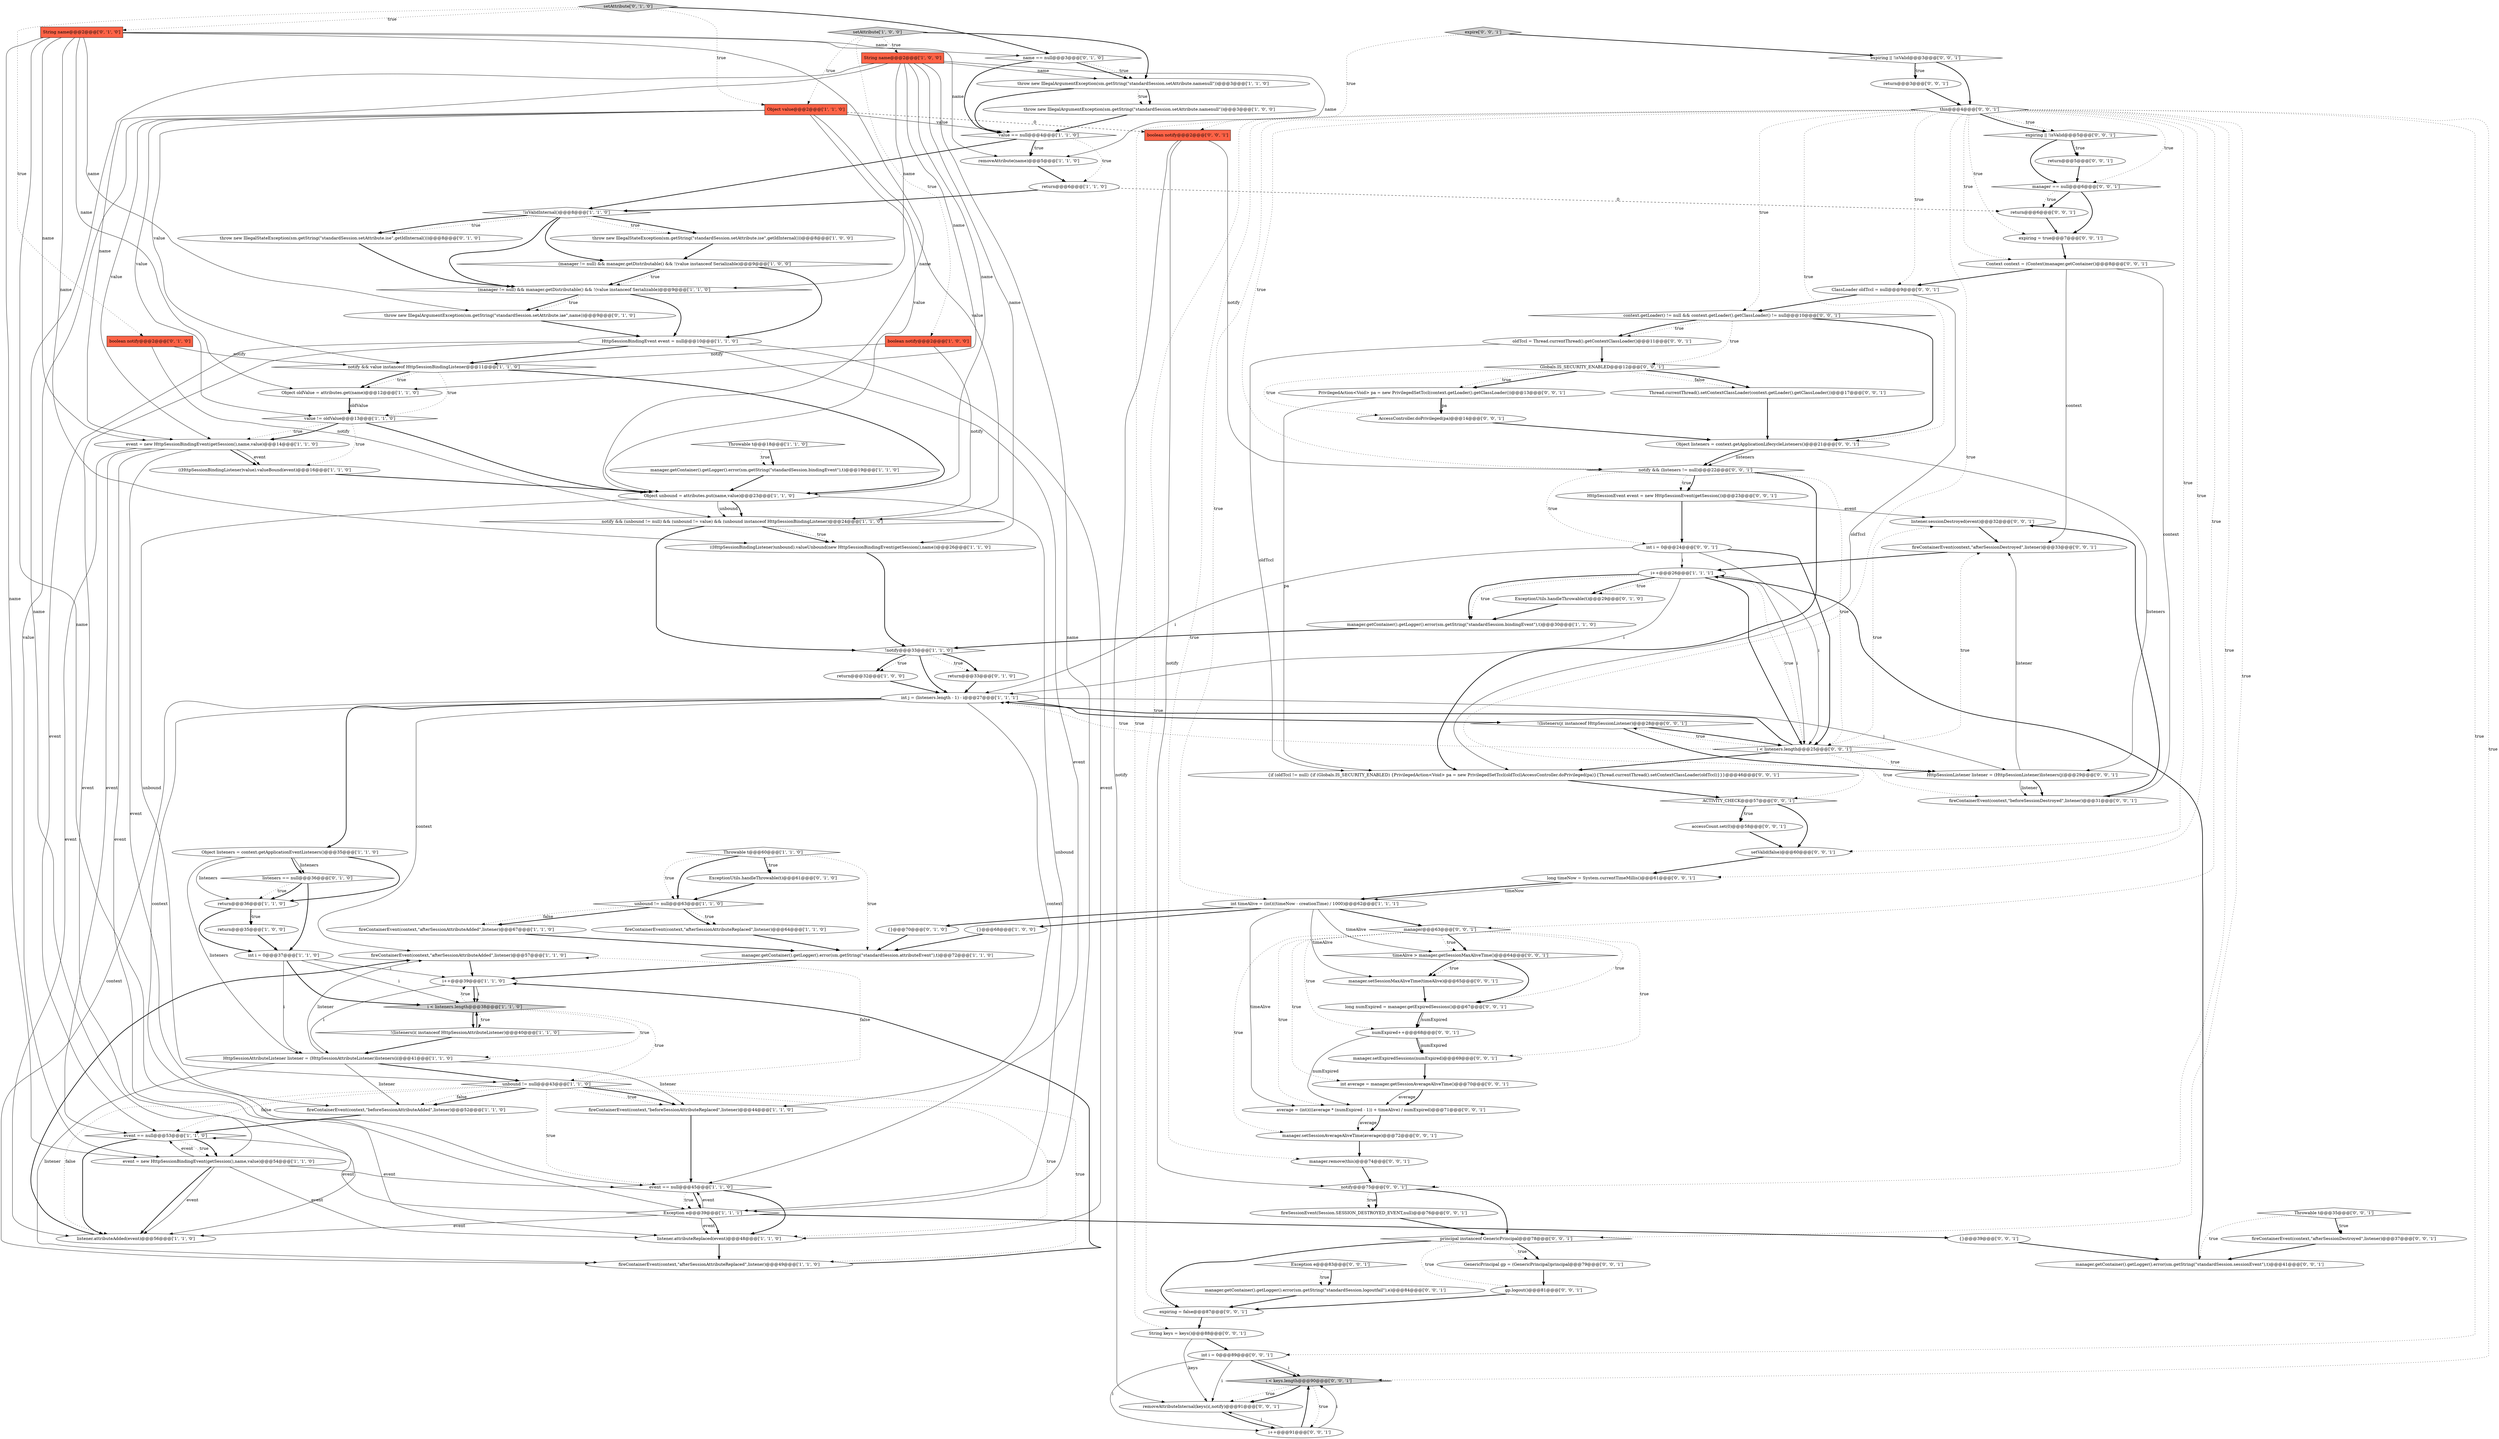 digraph {
74 [style = filled, label = "boolean notify@@@2@@@['0', '0', '1']", fillcolor = tomato, shape = box image = "AAA0AAABBB3BBB"];
108 [style = filled, label = "expiring || !isValid@@@5@@@['0', '0', '1']", fillcolor = white, shape = diamond image = "AAA0AAABBB3BBB"];
6 [style = filled, label = "((HttpSessionBindingListener)value).valueBound(event)@@@16@@@['1', '1', '0']", fillcolor = white, shape = ellipse image = "AAA0AAABBB1BBB"];
112 [style = filled, label = "expiring = true@@@7@@@['0', '0', '1']", fillcolor = white, shape = ellipse image = "AAA0AAABBB3BBB"];
91 [style = filled, label = "context.getLoader() != null && context.getLoader().getClassLoader() != null@@@10@@@['0', '0', '1']", fillcolor = white, shape = diamond image = "AAA0AAABBB3BBB"];
25 [style = filled, label = "manager.getContainer().getLogger().error(sm.getString(\"standardSession.bindingEvent\"),t)@@@19@@@['1', '1', '0']", fillcolor = white, shape = ellipse image = "AAA0AAABBB1BBB"];
95 [style = filled, label = "manager.getContainer().getLogger().error(sm.getString(\"standardSession.logoutfail\"),e)@@@84@@@['0', '0', '1']", fillcolor = white, shape = ellipse image = "AAA0AAABBB3BBB"];
88 [style = filled, label = "accessCount.set(0)@@@58@@@['0', '0', '1']", fillcolor = white, shape = ellipse image = "AAA0AAABBB3BBB"];
109 [style = filled, label = "timeAlive > manager.getSessionMaxAliveTime()@@@64@@@['0', '0', '1']", fillcolor = white, shape = diamond image = "AAA0AAABBB3BBB"];
47 [style = filled, label = "int timeAlive = (int)((timeNow - creationTime) / 1000)@@@62@@@['1', '1', '1']", fillcolor = white, shape = ellipse image = "AAA0AAABBB1BBB"];
105 [style = filled, label = "i < keys.length@@@90@@@['0', '0', '1']", fillcolor = lightgray, shape = diamond image = "AAA0AAABBB3BBB"];
86 [style = filled, label = "manager.setSessionMaxAliveTime(timeAlive)@@@65@@@['0', '0', '1']", fillcolor = white, shape = ellipse image = "AAA0AAABBB3BBB"];
28 [style = filled, label = "setAttribute['1', '0', '0']", fillcolor = lightgray, shape = diamond image = "AAA0AAABBB1BBB"];
114 [style = filled, label = "this@@@4@@@['0', '0', '1']", fillcolor = white, shape = diamond image = "AAA0AAABBB3BBB"];
78 [style = filled, label = "fireContainerEvent(context,\"afterSessionDestroyed\",listener)@@@33@@@['0', '0', '1']", fillcolor = white, shape = ellipse image = "AAA0AAABBB3BBB"];
82 [style = filled, label = "setValid(false)@@@60@@@['0', '0', '1']", fillcolor = white, shape = ellipse image = "AAA0AAABBB3BBB"];
118 [style = filled, label = "PrivilegedAction<Void> pa = new PrivilegedSetTccl(context.getLoader().getClassLoader())@@@13@@@['0', '0', '1']", fillcolor = white, shape = ellipse image = "AAA0AAABBB3BBB"];
5 [style = filled, label = "fireContainerEvent(context,\"afterSessionAttributeAdded\",listener)@@@57@@@['1', '1', '0']", fillcolor = white, shape = ellipse image = "AAA0AAABBB1BBB"];
7 [style = filled, label = "!isValidInternal()@@@8@@@['1', '1', '0']", fillcolor = white, shape = diamond image = "AAA0AAABBB1BBB"];
120 [style = filled, label = "HttpSessionEvent event = new HttpSessionEvent(getSession())@@@23@@@['0', '0', '1']", fillcolor = white, shape = ellipse image = "AAA0AAABBB3BBB"];
26 [style = filled, label = "throw new IllegalArgumentException(sm.getString(\"standardSession.setAttribute.namenull\"))@@@3@@@['1', '0', '0']", fillcolor = white, shape = ellipse image = "AAA0AAABBB1BBB"];
37 [style = filled, label = "value == null@@@4@@@['1', '1', '0']", fillcolor = white, shape = diamond image = "AAA0AAABBB1BBB"];
102 [style = filled, label = "average = (int)(((average * (numExpired - 1)) + timeAlive) / numExpired)@@@71@@@['0', '0', '1']", fillcolor = white, shape = ellipse image = "AAA0AAABBB3BBB"];
97 [style = filled, label = "GenericPrincipal gp = (GenericPrincipal)principal@@@79@@@['0', '0', '1']", fillcolor = white, shape = ellipse image = "AAA0AAABBB3BBB"];
23 [style = filled, label = "notify && value instanceof HttpSessionBindingListener@@@11@@@['1', '1', '0']", fillcolor = white, shape = diamond image = "AAA0AAABBB1BBB"];
21 [style = filled, label = "removeAttribute(name)@@@5@@@['1', '1', '0']", fillcolor = white, shape = ellipse image = "AAA0AAABBB1BBB"];
43 [style = filled, label = "Throwable t@@@18@@@['1', '1', '0']", fillcolor = white, shape = diamond image = "AAA0AAABBB1BBB"];
10 [style = filled, label = "fireContainerEvent(context,\"afterSessionAttributeAdded\",listener)@@@67@@@['1', '1', '0']", fillcolor = white, shape = ellipse image = "AAA0AAABBB1BBB"];
39 [style = filled, label = "unbound != null@@@43@@@['1', '1', '0']", fillcolor = white, shape = diamond image = "AAA0AAABBB1BBB"];
20 [style = filled, label = "listener.attributeAdded(event)@@@56@@@['1', '1', '0']", fillcolor = white, shape = ellipse image = "AAA0AAABBB1BBB"];
46 [style = filled, label = "!notify@@@33@@@['1', '1', '0']", fillcolor = white, shape = diamond image = "AAA0AAABBB1BBB"];
9 [style = filled, label = "String name@@@2@@@['1', '0', '0']", fillcolor = tomato, shape = box image = "AAA0AAABBB1BBB"];
107 [style = filled, label = "manager@@@63@@@['0', '0', '1']", fillcolor = white, shape = diamond image = "AAA0AAABBB3BBB"];
61 [style = filled, label = "String name@@@2@@@['0', '1', '0']", fillcolor = tomato, shape = box image = "AAA0AAABBB2BBB"];
40 [style = filled, label = "listener.attributeReplaced(event)@@@48@@@['1', '1', '0']", fillcolor = white, shape = ellipse image = "AAA0AAABBB1BBB"];
103 [style = filled, label = "notify && (listeners != null)@@@22@@@['0', '0', '1']", fillcolor = white, shape = diamond image = "AAA0AAABBB3BBB"];
32 [style = filled, label = "(manager != null) && manager.getDistributable() && !(value instanceof Serializable)@@@9@@@['1', '1', '0']", fillcolor = white, shape = diamond image = "AAA0AAABBB1BBB"];
48 [style = filled, label = "int i = 0@@@37@@@['1', '1', '0']", fillcolor = white, shape = ellipse image = "AAA0AAABBB1BBB"];
87 [style = filled, label = "int i = 0@@@89@@@['0', '0', '1']", fillcolor = white, shape = ellipse image = "AAA0AAABBB3BBB"];
31 [style = filled, label = "value != oldValue@@@13@@@['1', '1', '0']", fillcolor = white, shape = diamond image = "AAA0AAABBB1BBB"];
18 [style = filled, label = "return@@@32@@@['1', '0', '0']", fillcolor = white, shape = ellipse image = "AAA0AAABBB1BBB"];
80 [style = filled, label = "Thread.currentThread().setContextClassLoader(context.getLoader().getClassLoader())@@@17@@@['0', '0', '1']", fillcolor = white, shape = ellipse image = "AAA0AAABBB3BBB"];
89 [style = filled, label = "numExpired++@@@68@@@['0', '0', '1']", fillcolor = white, shape = ellipse image = "AAA0AAABBB3BBB"];
1 [style = filled, label = "(manager != null) && manager.getDistributable() && !(value instanceof Serializable)@@@9@@@['1', '0', '0']", fillcolor = white, shape = diamond image = "AAA0AAABBB1BBB"];
100 [style = filled, label = "Exception e@@@83@@@['0', '0', '1']", fillcolor = white, shape = diamond image = "AAA0AAABBB3BBB"];
58 [style = filled, label = "return@@@33@@@['0', '1', '0']", fillcolor = white, shape = ellipse image = "AAA0AAABBB2BBB"];
52 [style = filled, label = "fireContainerEvent(context,\"beforeSessionAttributeAdded\",listener)@@@52@@@['1', '1', '0']", fillcolor = white, shape = ellipse image = "AAA0AAABBB1BBB"];
38 [style = filled, label = "i++@@@39@@@['1', '1', '0']", fillcolor = white, shape = ellipse image = "AAA0AAABBB1BBB"];
0 [style = filled, label = "manager.getContainer().getLogger().error(sm.getString(\"standardSession.bindingEvent\"),t)@@@30@@@['1', '1', '0']", fillcolor = white, shape = ellipse image = "AAA0AAABBB1BBB"];
72 [style = filled, label = "int average = manager.getSessionAverageAliveTime()@@@70@@@['0', '0', '1']", fillcolor = white, shape = ellipse image = "AAA0AAABBB3BBB"];
57 [style = filled, label = "throw new IllegalStateException(sm.getString(\"standardSession.setAttribute.ise\",getIdInternal()))@@@8@@@['0', '1', '0']", fillcolor = white, shape = ellipse image = "AAA0AAABBB2BBB"];
29 [style = filled, label = "Object unbound = attributes.put(name,value)@@@23@@@['1', '1', '0']", fillcolor = white, shape = ellipse image = "AAA0AAABBB1BBB"];
34 [style = filled, label = "event = new HttpSessionBindingEvent(getSession(),name,value)@@@54@@@['1', '1', '0']", fillcolor = white, shape = ellipse image = "AAA0AAABBB1BBB"];
17 [style = filled, label = "int j = (listeners.length - 1) - i@@@27@@@['1', '1', '1']", fillcolor = white, shape = ellipse image = "AAA0AAABBB1BBB"];
19 [style = filled, label = "event == null@@@53@@@['1', '1', '0']", fillcolor = white, shape = diamond image = "AAA0AAABBB1BBB"];
96 [style = filled, label = "AccessController.doPrivileged(pa)@@@14@@@['0', '0', '1']", fillcolor = white, shape = ellipse image = "AAA0AAABBB3BBB"];
3 [style = filled, label = "throw new IllegalStateException(sm.getString(\"standardSession.setAttribute.ise\",getIdInternal()))@@@8@@@['1', '0', '0']", fillcolor = white, shape = ellipse image = "AAA0AAABBB1BBB"];
13 [style = filled, label = "Throwable t@@@60@@@['1', '1', '0']", fillcolor = white, shape = diamond image = "AAA0AAABBB1BBB"];
67 [style = filled, label = "{}@@@39@@@['0', '0', '1']", fillcolor = white, shape = ellipse image = "AAA0AAABBB3BBB"];
104 [style = filled, label = "ACTIVITY_CHECK@@@57@@@['0', '0', '1']", fillcolor = white, shape = diamond image = "AAA0AAABBB3BBB"];
45 [style = filled, label = "event = new HttpSessionBindingEvent(getSession(),name,value)@@@14@@@['1', '1', '0']", fillcolor = white, shape = ellipse image = "AAA0AAABBB1BBB"];
124 [style = filled, label = "ClassLoader oldTccl = null@@@9@@@['0', '0', '1']", fillcolor = white, shape = ellipse image = "AAA0AAABBB3BBB"];
99 [style = filled, label = "Object listeners = context.getApplicationLifecycleListeners()@@@21@@@['0', '0', '1']", fillcolor = white, shape = ellipse image = "AAA0AAABBB3BBB"];
85 [style = filled, label = "return@@@5@@@['0', '0', '1']", fillcolor = white, shape = ellipse image = "AAA0AAABBB3BBB"];
44 [style = filled, label = "return@@@35@@@['1', '0', '0']", fillcolor = white, shape = ellipse image = "AAA0AAABBB1BBB"];
51 [style = filled, label = "Object listeners = context.getApplicationEventListeners()@@@35@@@['1', '1', '0']", fillcolor = white, shape = ellipse image = "AAA0AAABBB1BBB"];
35 [style = filled, label = "unbound != null@@@63@@@['1', '1', '0']", fillcolor = white, shape = diamond image = "AAA0AAABBB1BBB"];
76 [style = filled, label = "manager.setSessionAverageAliveTime(average)@@@72@@@['0', '0', '1']", fillcolor = white, shape = ellipse image = "AAA0AAABBB3BBB"];
55 [style = filled, label = "throw new IllegalArgumentException(sm.getString(\"standardSession.setAttribute.iae\",name))@@@9@@@['0', '1', '0']", fillcolor = white, shape = ellipse image = "AAA0AAABBB2BBB"];
65 [style = filled, label = "listeners == null@@@36@@@['0', '1', '0']", fillcolor = white, shape = diamond image = "AAA0AAABBB2BBB"];
64 [style = filled, label = "{}@@@70@@@['0', '1', '0']", fillcolor = white, shape = ellipse image = "AAA0AAABBB2BBB"];
121 [style = filled, label = "i < listeners.length@@@25@@@['0', '0', '1']", fillcolor = white, shape = diamond image = "AAA0AAABBB3BBB"];
90 [style = filled, label = "!(listeners(j( instanceof HttpSessionListener)@@@28@@@['0', '0', '1']", fillcolor = white, shape = diamond image = "AAA0AAABBB3BBB"];
36 [style = filled, label = "i < listeners.length@@@38@@@['1', '1', '0']", fillcolor = lightgray, shape = diamond image = "AAA0AAABBB1BBB"];
30 [style = filled, label = "throw new IllegalArgumentException(sm.getString(\"standardSession.setAttribute.namenull\"))@@@3@@@['1', '1', '0']", fillcolor = white, shape = ellipse image = "AAA0AAABBB1BBB"];
117 [style = filled, label = "removeAttributeInternal(keys(i(,notify)@@@91@@@['0', '0', '1']", fillcolor = white, shape = ellipse image = "AAA0AAABBB3BBB"];
56 [style = filled, label = "boolean notify@@@2@@@['0', '1', '0']", fillcolor = tomato, shape = box image = "AAA0AAABBB2BBB"];
116 [style = filled, label = "long timeNow = System.currentTimeMillis()@@@61@@@['0', '0', '1']", fillcolor = white, shape = ellipse image = "AAA0AAABBB3BBB"];
27 [style = filled, label = "((HttpSessionBindingListener)unbound).valueUnbound(new HttpSessionBindingEvent(getSession(),name))@@@26@@@['1', '1', '0']", fillcolor = white, shape = ellipse image = "AAA0AAABBB1BBB"];
42 [style = filled, label = "boolean notify@@@2@@@['1', '0', '0']", fillcolor = tomato, shape = box image = "AAA0AAABBB1BBB"];
12 [style = filled, label = "notify && (unbound != null) && (unbound != value) && (unbound instanceof HttpSessionBindingListener)@@@24@@@['1', '1', '0']", fillcolor = white, shape = diamond image = "AAA0AAABBB1BBB"];
59 [style = filled, label = "setAttribute['0', '1', '0']", fillcolor = lightgray, shape = diamond image = "AAA0AAABBB2BBB"];
63 [style = filled, label = "ExceptionUtils.handleThrowable(t)@@@61@@@['0', '1', '0']", fillcolor = white, shape = ellipse image = "AAA1AAABBB2BBB"];
94 [style = filled, label = "manager == null@@@6@@@['0', '0', '1']", fillcolor = white, shape = diamond image = "AAA0AAABBB3BBB"];
2 [style = filled, label = "manager.getContainer().getLogger().error(sm.getString(\"standardSession.attributeEvent\"),t)@@@72@@@['1', '1', '0']", fillcolor = white, shape = ellipse image = "AAA0AAABBB1BBB"];
4 [style = filled, label = "fireContainerEvent(context,\"afterSessionAttributeReplaced\",listener)@@@64@@@['1', '1', '0']", fillcolor = white, shape = ellipse image = "AAA0AAABBB1BBB"];
54 [style = filled, label = "Object value@@@2@@@['1', '1', '0']", fillcolor = tomato, shape = box image = "AAA0AAABBB1BBB"];
81 [style = filled, label = "expire['0', '0', '1']", fillcolor = lightgray, shape = diamond image = "AAA0AAABBB3BBB"];
77 [style = filled, label = "fireContainerEvent(context,\"beforeSessionDestroyed\",listener)@@@31@@@['0', '0', '1']", fillcolor = white, shape = ellipse image = "AAA0AAABBB3BBB"];
125 [style = filled, label = "manager.remove(this)@@@74@@@['0', '0', '1']", fillcolor = white, shape = ellipse image = "AAA0AAABBB3BBB"];
111 [style = filled, label = "manager.getContainer().getLogger().error(sm.getString(\"standardSession.sessionEvent\"),t)@@@41@@@['0', '0', '1']", fillcolor = white, shape = ellipse image = "AAA0AAABBB3BBB"];
92 [style = filled, label = "Throwable t@@@35@@@['0', '0', '1']", fillcolor = white, shape = diamond image = "AAA0AAABBB3BBB"];
122 [style = filled, label = "listener.sessionDestroyed(event)@@@32@@@['0', '0', '1']", fillcolor = white, shape = ellipse image = "AAA0AAABBB3BBB"];
83 [style = filled, label = "manager.setExpiredSessions(numExpired)@@@69@@@['0', '0', '1']", fillcolor = white, shape = ellipse image = "AAA0AAABBB3BBB"];
71 [style = filled, label = "int i = 0@@@24@@@['0', '0', '1']", fillcolor = white, shape = ellipse image = "AAA0AAABBB3BBB"];
50 [style = filled, label = "!(listeners(i( instanceof HttpSessionAttributeListener)@@@40@@@['1', '1', '0']", fillcolor = white, shape = diamond image = "AAA0AAABBB1BBB"];
119 [style = filled, label = "{if (oldTccl != null) {if (Globals.IS_SECURITY_ENABLED) {PrivilegedAction<Void> pa = new PrivilegedSetTccl(oldTccl)AccessController.doPrivileged(pa)}{Thread.currentThread().setContextClassLoader(oldTccl)}}}@@@46@@@['0', '0', '1']", fillcolor = white, shape = ellipse image = "AAA0AAABBB3BBB"];
24 [style = filled, label = "return@@@6@@@['1', '1', '0']", fillcolor = white, shape = ellipse image = "AAA0AAABBB1BBB"];
68 [style = filled, label = "HttpSessionListener listener = (HttpSessionListener)listeners(j(@@@29@@@['0', '0', '1']", fillcolor = white, shape = ellipse image = "AAA0AAABBB3BBB"];
14 [style = filled, label = "fireContainerEvent(context,\"beforeSessionAttributeReplaced\",listener)@@@44@@@['1', '1', '0']", fillcolor = white, shape = ellipse image = "AAA0AAABBB1BBB"];
98 [style = filled, label = "expiring || !isValid@@@3@@@['0', '0', '1']", fillcolor = white, shape = diamond image = "AAA0AAABBB3BBB"];
16 [style = filled, label = "{}@@@68@@@['1', '0', '0']", fillcolor = white, shape = ellipse image = "AAA0AAABBB1BBB"];
53 [style = filled, label = "event == null@@@45@@@['1', '1', '0']", fillcolor = white, shape = diamond image = "AAA0AAABBB1BBB"];
110 [style = filled, label = "long numExpired = manager.getExpiredSessions()@@@67@@@['0', '0', '1']", fillcolor = white, shape = ellipse image = "AAA0AAABBB3BBB"];
101 [style = filled, label = "oldTccl = Thread.currentThread().getContextClassLoader()@@@11@@@['0', '0', '1']", fillcolor = white, shape = ellipse image = "AAA0AAABBB3BBB"];
69 [style = filled, label = "expiring = false@@@87@@@['0', '0', '1']", fillcolor = white, shape = ellipse image = "AAA0AAABBB3BBB"];
62 [style = filled, label = "ExceptionUtils.handleThrowable(t)@@@29@@@['0', '1', '0']", fillcolor = white, shape = ellipse image = "AAA1AAABBB2BBB"];
41 [style = filled, label = "Object oldValue = attributes.get(name)@@@12@@@['1', '1', '0']", fillcolor = white, shape = ellipse image = "AAA0AAABBB1BBB"];
11 [style = filled, label = "HttpSessionBindingEvent event = null@@@10@@@['1', '1', '0']", fillcolor = white, shape = ellipse image = "AAA0AAABBB1BBB"];
15 [style = filled, label = "fireContainerEvent(context,\"afterSessionAttributeReplaced\",listener)@@@49@@@['1', '1', '0']", fillcolor = white, shape = ellipse image = "AAA0AAABBB1BBB"];
70 [style = filled, label = "String keys = keys()@@@88@@@['0', '0', '1']", fillcolor = white, shape = ellipse image = "AAA0AAABBB3BBB"];
73 [style = filled, label = "gp.logout()@@@81@@@['0', '0', '1']", fillcolor = white, shape = ellipse image = "AAA0AAABBB3BBB"];
106 [style = filled, label = "principal instanceof GenericPrincipal@@@78@@@['0', '0', '1']", fillcolor = white, shape = diamond image = "AAA0AAABBB3BBB"];
113 [style = filled, label = "Globals.IS_SECURITY_ENABLED@@@12@@@['0', '0', '1']", fillcolor = white, shape = diamond image = "AAA0AAABBB3BBB"];
79 [style = filled, label = "fireSessionEvent(Session.SESSION_DESTROYED_EVENT,null)@@@76@@@['0', '0', '1']", fillcolor = white, shape = ellipse image = "AAA0AAABBB3BBB"];
22 [style = filled, label = "i++@@@26@@@['1', '1', '1']", fillcolor = white, shape = ellipse image = "AAA0AAABBB1BBB"];
93 [style = filled, label = "i++@@@91@@@['0', '0', '1']", fillcolor = white, shape = ellipse image = "AAA0AAABBB3BBB"];
33 [style = filled, label = "Exception e@@@39@@@['1', '1', '1']", fillcolor = white, shape = diamond image = "AAA0AAABBB1BBB"];
49 [style = filled, label = "return@@@36@@@['1', '1', '0']", fillcolor = white, shape = ellipse image = "AAA0AAABBB1BBB"];
115 [style = filled, label = "return@@@6@@@['0', '0', '1']", fillcolor = white, shape = ellipse image = "AAA0AAABBB3BBB"];
8 [style = filled, label = "HttpSessionAttributeListener listener = (HttpSessionAttributeListener)listeners(i(@@@41@@@['1', '1', '0']", fillcolor = white, shape = ellipse image = "AAA0AAABBB1BBB"];
66 [style = filled, label = "fireContainerEvent(context,\"afterSessionDestroyed\",listener)@@@37@@@['0', '0', '1']", fillcolor = white, shape = ellipse image = "AAA0AAABBB3BBB"];
123 [style = filled, label = "return@@@3@@@['0', '0', '1']", fillcolor = white, shape = ellipse image = "AAA0AAABBB3BBB"];
60 [style = filled, label = "name == null@@@3@@@['0', '1', '0']", fillcolor = white, shape = diamond image = "AAA0AAABBB2BBB"];
75 [style = filled, label = "notify@@@75@@@['0', '0', '1']", fillcolor = white, shape = diamond image = "AAA0AAABBB3BBB"];
84 [style = filled, label = "Context context = (Context)manager.getContainer()@@@8@@@['0', '0', '1']", fillcolor = white, shape = ellipse image = "AAA0AAABBB3BBB"];
33->20 [style = solid, label="event"];
48->36 [style = bold, label=""];
89->83 [style = solid, label="numExpired"];
12->27 [style = bold, label=""];
98->114 [style = bold, label=""];
114->108 [style = dotted, label="true"];
115->112 [style = bold, label=""];
59->56 [style = dotted, label="true"];
109->110 [style = bold, label=""];
80->99 [style = bold, label=""];
72->102 [style = solid, label="average"];
107->72 [style = dotted, label="true"];
121->22 [style = dotted, label="true"];
12->46 [style = bold, label=""];
106->73 [style = dotted, label="true"];
11->40 [style = solid, label="event"];
22->17 [style = solid, label="i"];
97->73 [style = bold, label=""];
7->57 [style = dotted, label="true"];
108->85 [style = dotted, label="true"];
23->29 [style = bold, label=""];
36->38 [style = dotted, label="true"];
86->110 [style = bold, label=""];
114->99 [style = dotted, label="true"];
12->27 [style = dotted, label="true"];
98->123 [style = dotted, label="true"];
111->22 [style = bold, label=""];
89->102 [style = solid, label="numExpired"];
106->69 [style = bold, label=""];
47->86 [style = solid, label="timeAlive"];
95->69 [style = bold, label=""];
93->105 [style = solid, label="i"];
110->89 [style = solid, label="numExpired"];
39->5 [style = dotted, label="false"];
124->91 [style = bold, label=""];
33->53 [style = solid, label="event"];
68->77 [style = bold, label=""];
54->37 [style = solid, label="value"];
91->99 [style = bold, label=""];
100->95 [style = bold, label=""];
107->109 [style = dotted, label="true"];
62->0 [style = bold, label=""];
117->93 [style = bold, label=""];
34->53 [style = solid, label="event"];
114->87 [style = dotted, label="true"];
1->32 [style = bold, label=""];
61->29 [style = solid, label="name"];
109->86 [style = dotted, label="true"];
82->116 [style = bold, label=""];
69->70 [style = bold, label=""];
92->66 [style = bold, label=""];
22->121 [style = bold, label=""];
73->69 [style = bold, label=""];
89->83 [style = bold, label=""];
41->31 [style = bold, label=""];
19->34 [style = bold, label=""];
8->52 [style = solid, label="listener"];
92->66 [style = dotted, label="true"];
96->99 [style = bold, label=""];
84->78 [style = solid, label="context"];
45->40 [style = solid, label="event"];
54->34 [style = solid, label="value"];
47->16 [style = bold, label=""];
67->111 [style = bold, label=""];
61->45 [style = solid, label="name"];
7->3 [style = dotted, label="true"];
54->31 [style = solid, label="value"];
23->41 [style = dotted, label="true"];
61->34 [style = solid, label="name"];
51->65 [style = solid, label="listeners"];
107->89 [style = dotted, label="true"];
25->29 [style = bold, label=""];
118->96 [style = solid, label="pa"];
10->2 [style = bold, label=""];
49->44 [style = dotted, label="true"];
109->86 [style = bold, label=""];
102->76 [style = solid, label="average"];
104->88 [style = bold, label=""];
37->21 [style = dotted, label="true"];
113->80 [style = dotted, label="false"];
107->76 [style = dotted, label="true"];
124->119 [style = solid, label="oldTccl"];
7->57 [style = bold, label=""];
31->45 [style = dotted, label="true"];
74->103 [style = solid, label="notify"];
13->2 [style = dotted, label="true"];
64->2 [style = bold, label=""];
22->62 [style = dotted, label="true"];
93->117 [style = solid, label="i"];
120->71 [style = bold, label=""];
110->89 [style = bold, label=""];
18->17 [style = bold, label=""];
11->20 [style = solid, label="event"];
17->5 [style = solid, label="context"];
36->50 [style = dotted, label="true"];
28->9 [style = dotted, label="true"];
37->7 [style = bold, label=""];
41->31 [style = solid, label="oldValue"];
46->18 [style = dotted, label="true"];
38->36 [style = bold, label=""];
33->67 [style = bold, label=""];
53->33 [style = dotted, label="true"];
105->93 [style = dotted, label="true"];
90->121 [style = bold, label=""];
29->33 [style = solid, label="unbound"];
121->77 [style = dotted, label="true"];
63->35 [style = bold, label=""];
46->58 [style = dotted, label="true"];
53->33 [style = bold, label=""];
17->52 [style = solid, label="context"];
107->110 [style = dotted, label="true"];
113->80 [style = bold, label=""];
32->55 [style = bold, label=""];
11->23 [style = bold, label=""];
114->108 [style = bold, label=""];
9->29 [style = solid, label="name"];
34->19 [style = solid, label="event"];
5->38 [style = bold, label=""];
105->117 [style = dotted, label="true"];
39->14 [style = dotted, label="true"];
8->5 [style = solid, label="listener"];
2->38 [style = bold, label=""];
51->49 [style = solid, label="listeners"];
114->106 [style = dotted, label="true"];
74->75 [style = solid, label="notify"];
87->117 [style = solid, label="i"];
39->14 [style = bold, label=""];
39->52 [style = bold, label=""];
24->7 [style = bold, label=""];
103->121 [style = dotted, label="true"];
72->102 [style = bold, label=""];
53->40 [style = bold, label=""];
32->11 [style = bold, label=""];
121->122 [style = dotted, label="true"];
94->112 [style = bold, label=""];
121->119 [style = bold, label=""];
121->68 [style = dotted, label="true"];
16->2 [style = bold, label=""];
103->71 [style = dotted, label="true"];
37->21 [style = bold, label=""];
45->19 [style = solid, label="event"];
40->15 [style = bold, label=""];
17->14 [style = solid, label="context"];
39->19 [style = dotted, label="false"];
71->121 [style = bold, label=""];
7->32 [style = bold, label=""];
51->8 [style = solid, label="listeners"];
28->42 [style = dotted, label="true"];
39->15 [style = dotted, label="true"];
37->24 [style = dotted, label="true"];
52->19 [style = bold, label=""];
47->107 [style = bold, label=""];
43->25 [style = bold, label=""];
29->39 [style = solid, label="unbound"];
120->122 [style = solid, label="event"];
103->120 [style = dotted, label="true"];
125->75 [style = bold, label=""];
33->19 [style = solid, label="event"];
104->88 [style = dotted, label="true"];
9->45 [style = solid, label="name"];
20->5 [style = bold, label=""];
121->78 [style = dotted, label="true"];
35->10 [style = bold, label=""];
22->121 [style = solid, label="i"];
87->105 [style = bold, label=""];
55->11 [style = bold, label=""];
61->33 [style = solid, label="name"];
118->119 [style = solid, label="pa"];
35->4 [style = dotted, label="true"];
22->0 [style = dotted, label="true"];
36->39 [style = dotted, label="true"];
103->119 [style = bold, label=""];
119->104 [style = bold, label=""];
116->47 [style = bold, label=""];
91->101 [style = dotted, label="true"];
59->54 [style = dotted, label="true"];
49->48 [style = bold, label=""];
54->45 [style = solid, label="value"];
94->115 [style = bold, label=""];
36->8 [style = dotted, label="true"];
121->17 [style = bold, label=""];
9->21 [style = solid, label="name"];
47->102 [style = solid, label="timeAlive"];
114->91 [style = dotted, label="true"];
77->122 [style = bold, label=""];
54->29 [style = solid, label="value"];
99->103 [style = solid, label="listeners"];
59->60 [style = bold, label=""];
61->27 [style = solid, label="name"];
56->23 [style = solid, label="notify"];
45->20 [style = solid, label="event"];
47->64 [style = bold, label=""];
94->115 [style = dotted, label="true"];
39->52 [style = dotted, label="false"];
61->21 [style = solid, label="name"];
113->96 [style = dotted, label="true"];
46->17 [style = bold, label=""];
87->105 [style = solid, label="i"];
71->121 [style = solid, label="i"];
98->123 [style = bold, label=""];
29->12 [style = solid, label="unbound"];
87->93 [style = solid, label="i"];
48->36 [style = solid, label="i"];
19->34 [style = dotted, label="true"];
112->84 [style = bold, label=""];
114->124 [style = dotted, label="true"];
17->68 [style = solid, label="j"];
101->119 [style = solid, label="oldTccl"];
35->4 [style = bold, label=""];
122->78 [style = bold, label=""];
123->114 [style = bold, label=""];
114->94 [style = dotted, label="true"];
71->17 [style = solid, label="i"];
48->38 [style = solid, label="i"];
34->20 [style = bold, label=""];
3->1 [style = bold, label=""];
4->2 [style = bold, label=""];
121->17 [style = dotted, label="true"];
91->113 [style = dotted, label="true"];
61->55 [style = solid, label="name"];
114->69 [style = dotted, label="true"];
99->68 [style = solid, label="listeners"];
29->12 [style = bold, label=""];
51->49 [style = bold, label=""];
88->82 [style = bold, label=""];
84->124 [style = bold, label=""];
114->105 [style = dotted, label="true"];
93->105 [style = bold, label=""];
9->27 [style = solid, label="name"];
28->30 [style = bold, label=""];
85->94 [style = bold, label=""];
8->14 [style = solid, label="listener"];
15->38 [style = bold, label=""];
35->10 [style = dotted, label="false"];
75->106 [style = bold, label=""];
43->25 [style = dotted, label="true"];
103->120 [style = bold, label=""];
114->84 [style = dotted, label="true"];
75->79 [style = dotted, label="true"];
45->6 [style = bold, label=""];
45->6 [style = solid, label="event"];
13->35 [style = dotted, label="true"];
78->22 [style = bold, label=""];
114->47 [style = dotted, label="true"];
32->55 [style = dotted, label="true"];
38->8 [style = solid, label="i"];
108->85 [style = bold, label=""];
91->101 [style = bold, label=""];
1->32 [style = dotted, label="true"];
114->125 [style = dotted, label="true"];
50->36 [style = bold, label=""];
60->30 [style = bold, label=""];
48->8 [style = solid, label="i"];
99->103 [style = bold, label=""];
31->45 [style = bold, label=""];
114->70 [style = dotted, label="true"];
34->20 [style = solid, label="event"];
114->103 [style = dotted, label="true"];
9->34 [style = solid, label="name"];
17->15 [style = solid, label="context"];
107->83 [style = dotted, label="true"];
101->113 [style = bold, label=""];
42->23 [style = solid, label="notify"];
113->118 [style = bold, label=""];
79->106 [style = bold, label=""];
71->22 [style = solid, label="i"];
106->97 [style = dotted, label="true"];
13->63 [style = bold, label=""];
23->41 [style = bold, label=""];
45->53 [style = solid, label="event"];
46->58 [style = bold, label=""];
107->109 [style = bold, label=""];
21->24 [style = bold, label=""];
60->37 [style = bold, label=""];
33->40 [style = solid, label="event"];
76->125 [style = bold, label=""];
74->117 [style = solid, label="notify"];
114->112 [style = dotted, label="true"];
14->53 [style = bold, label=""];
9->41 [style = solid, label="name"];
56->12 [style = solid, label="notify"];
65->49 [style = dotted, label="true"];
65->49 [style = bold, label=""];
26->37 [style = bold, label=""];
13->63 [style = dotted, label="true"];
107->102 [style = dotted, label="true"];
39->53 [style = dotted, label="true"];
8->39 [style = bold, label=""];
44->48 [style = bold, label=""];
102->76 [style = bold, label=""];
51->65 [style = bold, label=""];
24->115 [style = dashed, label="0"];
1->11 [style = bold, label=""];
36->50 [style = bold, label=""];
90->68 [style = bold, label=""];
17->51 [style = bold, label=""];
0->46 [style = bold, label=""];
47->109 [style = solid, label="timeAlive"];
11->53 [style = solid, label="event"];
68->77 [style = solid, label="listener"];
7->1 [style = bold, label=""];
31->29 [style = bold, label=""];
58->17 [style = bold, label=""];
65->48 [style = bold, label=""];
54->74 [style = dashed, label="0"];
30->26 [style = bold, label=""];
66->111 [style = bold, label=""];
83->72 [style = bold, label=""];
106->97 [style = bold, label=""];
81->74 [style = dotted, label="true"];
39->40 [style = dotted, label="true"];
114->116 [style = dotted, label="true"];
61->41 [style = solid, label="name"];
13->35 [style = bold, label=""];
114->104 [style = dotted, label="true"];
42->12 [style = solid, label="notify"];
54->12 [style = solid, label="value"];
6->29 [style = bold, label=""];
104->82 [style = bold, label=""];
114->75 [style = dotted, label="true"];
39->20 [style = dotted, label="false"];
30->26 [style = dotted, label="true"];
54->23 [style = solid, label="value"];
49->44 [style = bold, label=""];
116->47 [style = solid, label="timeNow"];
57->32 [style = bold, label=""];
114->82 [style = dotted, label="true"];
105->117 [style = bold, label=""];
22->62 [style = bold, label=""];
34->40 [style = solid, label="event"];
61->60 [style = solid, label="name"];
114->107 [style = dotted, label="true"];
22->0 [style = bold, label=""];
84->77 [style = solid, label="context"];
9->30 [style = solid, label="name"];
113->118 [style = dotted, label="true"];
8->15 [style = solid, label="listener"];
50->8 [style = bold, label=""];
121->90 [style = dotted, label="true"];
11->19 [style = solid, label="event"];
33->40 [style = bold, label=""];
108->94 [style = bold, label=""];
7->3 [style = bold, label=""];
92->111 [style = dotted, label="true"];
23->31 [style = dotted, label="true"];
28->54 [style = dotted, label="true"];
81->98 [style = bold, label=""];
68->78 [style = solid, label="listener"];
17->90 [style = bold, label=""];
9->32 [style = solid, label="name"];
46->18 [style = bold, label=""];
38->36 [style = solid, label="i"];
60->30 [style = dotted, label="true"];
118->96 [style = bold, label=""];
9->33 [style = solid, label="name"];
70->117 [style = solid, label="keys"];
70->87 [style = bold, label=""];
30->37 [style = bold, label=""];
27->46 [style = bold, label=""];
19->20 [style = bold, label=""];
59->61 [style = dotted, label="true"];
75->79 [style = bold, label=""];
31->6 [style = dotted, label="true"];
100->95 [style = dotted, label="true"];
}
